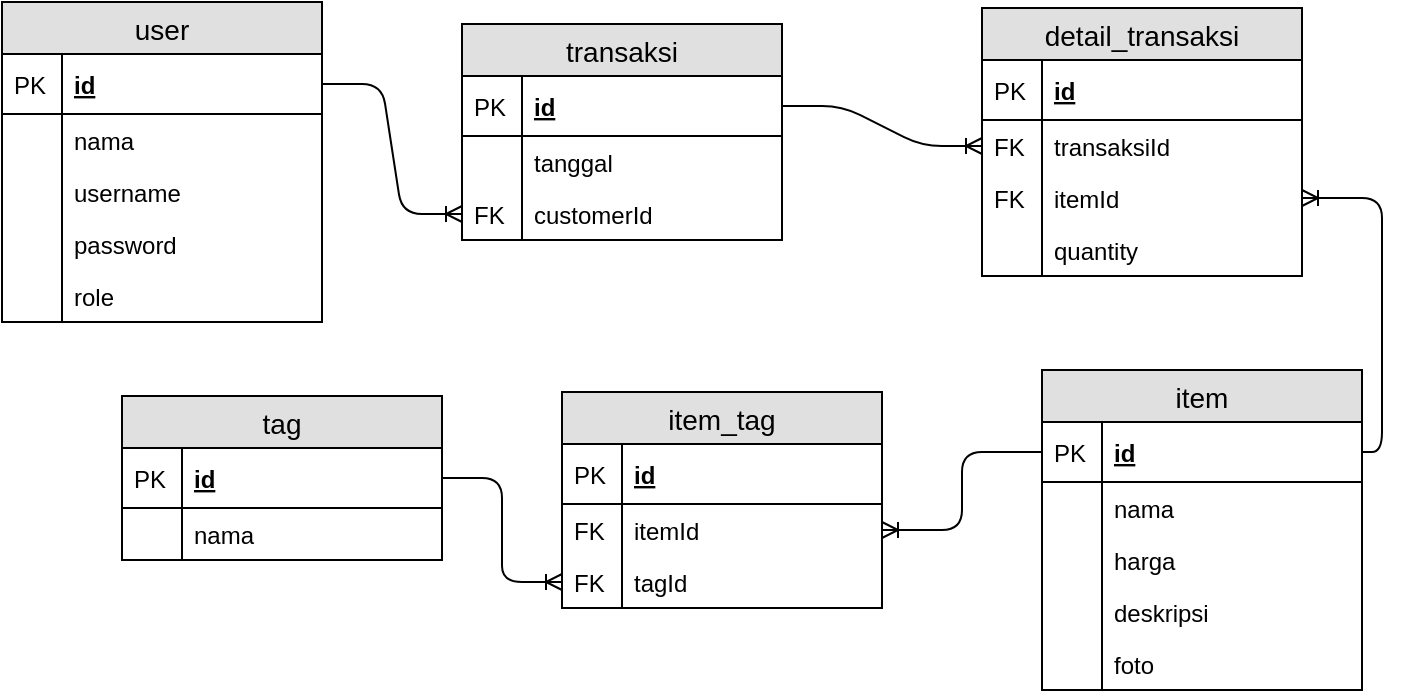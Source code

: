 <mxfile version="11.1.4" type="device"><diagram id="dbewll5GsbeiDzCyhmdd" name="Page-1"><mxGraphModel dx="801" dy="415" grid="1" gridSize="10" guides="1" tooltips="1" connect="1" arrows="1" fold="1" page="1" pageScale="1" pageWidth="850" pageHeight="1100" math="0" shadow="0"><root><mxCell id="0"/><mxCell id="1" parent="0"/><mxCell id="0t_CX3Ep8Rk2O3oKawiy-1" value="user" style="swimlane;fontStyle=0;childLayout=stackLayout;horizontal=1;startSize=26;fillColor=#e0e0e0;horizontalStack=0;resizeParent=1;resizeParentMax=0;resizeLast=0;collapsible=1;marginBottom=0;swimlaneFillColor=#ffffff;align=center;fontSize=14;" vertex="1" parent="1"><mxGeometry x="50" y="36" width="160" height="160" as="geometry"/></mxCell><mxCell id="0t_CX3Ep8Rk2O3oKawiy-2" value="id" style="shape=partialRectangle;top=0;left=0;right=0;bottom=1;align=left;verticalAlign=middle;fillColor=none;spacingLeft=34;spacingRight=4;overflow=hidden;rotatable=0;points=[[0,0.5],[1,0.5]];portConstraint=eastwest;dropTarget=0;fontStyle=5;fontSize=12;" vertex="1" parent="0t_CX3Ep8Rk2O3oKawiy-1"><mxGeometry y="26" width="160" height="30" as="geometry"/></mxCell><mxCell id="0t_CX3Ep8Rk2O3oKawiy-3" value="PK" style="shape=partialRectangle;top=0;left=0;bottom=0;fillColor=none;align=left;verticalAlign=middle;spacingLeft=4;spacingRight=4;overflow=hidden;rotatable=0;points=[];portConstraint=eastwest;part=1;fontSize=12;" vertex="1" connectable="0" parent="0t_CX3Ep8Rk2O3oKawiy-2"><mxGeometry width="30" height="30" as="geometry"/></mxCell><mxCell id="0t_CX3Ep8Rk2O3oKawiy-4" value="nama" style="shape=partialRectangle;top=0;left=0;right=0;bottom=0;align=left;verticalAlign=top;fillColor=none;spacingLeft=34;spacingRight=4;overflow=hidden;rotatable=0;points=[[0,0.5],[1,0.5]];portConstraint=eastwest;dropTarget=0;fontSize=12;" vertex="1" parent="0t_CX3Ep8Rk2O3oKawiy-1"><mxGeometry y="56" width="160" height="26" as="geometry"/></mxCell><mxCell id="0t_CX3Ep8Rk2O3oKawiy-5" value="" style="shape=partialRectangle;top=0;left=0;bottom=0;fillColor=none;align=left;verticalAlign=top;spacingLeft=4;spacingRight=4;overflow=hidden;rotatable=0;points=[];portConstraint=eastwest;part=1;fontSize=12;" vertex="1" connectable="0" parent="0t_CX3Ep8Rk2O3oKawiy-4"><mxGeometry width="30" height="26" as="geometry"/></mxCell><mxCell id="0t_CX3Ep8Rk2O3oKawiy-6" value="username" style="shape=partialRectangle;top=0;left=0;right=0;bottom=0;align=left;verticalAlign=top;fillColor=none;spacingLeft=34;spacingRight=4;overflow=hidden;rotatable=0;points=[[0,0.5],[1,0.5]];portConstraint=eastwest;dropTarget=0;fontSize=12;" vertex="1" parent="0t_CX3Ep8Rk2O3oKawiy-1"><mxGeometry y="82" width="160" height="26" as="geometry"/></mxCell><mxCell id="0t_CX3Ep8Rk2O3oKawiy-7" value="" style="shape=partialRectangle;top=0;left=0;bottom=0;fillColor=none;align=left;verticalAlign=top;spacingLeft=4;spacingRight=4;overflow=hidden;rotatable=0;points=[];portConstraint=eastwest;part=1;fontSize=12;" vertex="1" connectable="0" parent="0t_CX3Ep8Rk2O3oKawiy-6"><mxGeometry width="30" height="26" as="geometry"/></mxCell><mxCell id="0t_CX3Ep8Rk2O3oKawiy-8" value="password" style="shape=partialRectangle;top=0;left=0;right=0;bottom=0;align=left;verticalAlign=top;fillColor=none;spacingLeft=34;spacingRight=4;overflow=hidden;rotatable=0;points=[[0,0.5],[1,0.5]];portConstraint=eastwest;dropTarget=0;fontSize=12;" vertex="1" parent="0t_CX3Ep8Rk2O3oKawiy-1"><mxGeometry y="108" width="160" height="26" as="geometry"/></mxCell><mxCell id="0t_CX3Ep8Rk2O3oKawiy-9" value="" style="shape=partialRectangle;top=0;left=0;bottom=0;fillColor=none;align=left;verticalAlign=top;spacingLeft=4;spacingRight=4;overflow=hidden;rotatable=0;points=[];portConstraint=eastwest;part=1;fontSize=12;" vertex="1" connectable="0" parent="0t_CX3Ep8Rk2O3oKawiy-8"><mxGeometry width="30" height="26" as="geometry"/></mxCell><mxCell id="0t_CX3Ep8Rk2O3oKawiy-34" value="role" style="shape=partialRectangle;top=0;left=0;right=0;bottom=0;align=left;verticalAlign=top;fillColor=none;spacingLeft=34;spacingRight=4;overflow=hidden;rotatable=0;points=[[0,0.5],[1,0.5]];portConstraint=eastwest;dropTarget=0;fontSize=12;" vertex="1" parent="0t_CX3Ep8Rk2O3oKawiy-1"><mxGeometry y="134" width="160" height="26" as="geometry"/></mxCell><mxCell id="0t_CX3Ep8Rk2O3oKawiy-35" value="" style="shape=partialRectangle;top=0;left=0;bottom=0;fillColor=none;align=left;verticalAlign=top;spacingLeft=4;spacingRight=4;overflow=hidden;rotatable=0;points=[];portConstraint=eastwest;part=1;fontSize=12;" vertex="1" connectable="0" parent="0t_CX3Ep8Rk2O3oKawiy-34"><mxGeometry width="30" height="26" as="geometry"/></mxCell><mxCell id="0t_CX3Ep8Rk2O3oKawiy-12" value="item" style="swimlane;fontStyle=0;childLayout=stackLayout;horizontal=1;startSize=26;fillColor=#e0e0e0;horizontalStack=0;resizeParent=1;resizeParentMax=0;resizeLast=0;collapsible=1;marginBottom=0;swimlaneFillColor=#ffffff;align=center;fontSize=14;" vertex="1" parent="1"><mxGeometry x="570" y="220" width="160" height="160" as="geometry"/></mxCell><mxCell id="0t_CX3Ep8Rk2O3oKawiy-13" value="id" style="shape=partialRectangle;top=0;left=0;right=0;bottom=1;align=left;verticalAlign=middle;fillColor=none;spacingLeft=34;spacingRight=4;overflow=hidden;rotatable=0;points=[[0,0.5],[1,0.5]];portConstraint=eastwest;dropTarget=0;fontStyle=5;fontSize=12;" vertex="1" parent="0t_CX3Ep8Rk2O3oKawiy-12"><mxGeometry y="26" width="160" height="30" as="geometry"/></mxCell><mxCell id="0t_CX3Ep8Rk2O3oKawiy-14" value="PK" style="shape=partialRectangle;top=0;left=0;bottom=0;fillColor=none;align=left;verticalAlign=middle;spacingLeft=4;spacingRight=4;overflow=hidden;rotatable=0;points=[];portConstraint=eastwest;part=1;fontSize=12;" vertex="1" connectable="0" parent="0t_CX3Ep8Rk2O3oKawiy-13"><mxGeometry width="30" height="30" as="geometry"/></mxCell><mxCell id="0t_CX3Ep8Rk2O3oKawiy-15" value="nama" style="shape=partialRectangle;top=0;left=0;right=0;bottom=0;align=left;verticalAlign=top;fillColor=none;spacingLeft=34;spacingRight=4;overflow=hidden;rotatable=0;points=[[0,0.5],[1,0.5]];portConstraint=eastwest;dropTarget=0;fontSize=12;" vertex="1" parent="0t_CX3Ep8Rk2O3oKawiy-12"><mxGeometry y="56" width="160" height="26" as="geometry"/></mxCell><mxCell id="0t_CX3Ep8Rk2O3oKawiy-16" value="" style="shape=partialRectangle;top=0;left=0;bottom=0;fillColor=none;align=left;verticalAlign=top;spacingLeft=4;spacingRight=4;overflow=hidden;rotatable=0;points=[];portConstraint=eastwest;part=1;fontSize=12;" vertex="1" connectable="0" parent="0t_CX3Ep8Rk2O3oKawiy-15"><mxGeometry width="30" height="26" as="geometry"/></mxCell><mxCell id="0t_CX3Ep8Rk2O3oKawiy-17" value="harga" style="shape=partialRectangle;top=0;left=0;right=0;bottom=0;align=left;verticalAlign=top;fillColor=none;spacingLeft=34;spacingRight=4;overflow=hidden;rotatable=0;points=[[0,0.5],[1,0.5]];portConstraint=eastwest;dropTarget=0;fontSize=12;" vertex="1" parent="0t_CX3Ep8Rk2O3oKawiy-12"><mxGeometry y="82" width="160" height="26" as="geometry"/></mxCell><mxCell id="0t_CX3Ep8Rk2O3oKawiy-18" value="" style="shape=partialRectangle;top=0;left=0;bottom=0;fillColor=none;align=left;verticalAlign=top;spacingLeft=4;spacingRight=4;overflow=hidden;rotatable=0;points=[];portConstraint=eastwest;part=1;fontSize=12;" vertex="1" connectable="0" parent="0t_CX3Ep8Rk2O3oKawiy-17"><mxGeometry width="30" height="26" as="geometry"/></mxCell><mxCell id="0t_CX3Ep8Rk2O3oKawiy-19" value="deskripsi" style="shape=partialRectangle;top=0;left=0;right=0;bottom=0;align=left;verticalAlign=top;fillColor=none;spacingLeft=34;spacingRight=4;overflow=hidden;rotatable=0;points=[[0,0.5],[1,0.5]];portConstraint=eastwest;dropTarget=0;fontSize=12;" vertex="1" parent="0t_CX3Ep8Rk2O3oKawiy-12"><mxGeometry y="108" width="160" height="26" as="geometry"/></mxCell><mxCell id="0t_CX3Ep8Rk2O3oKawiy-20" value="" style="shape=partialRectangle;top=0;left=0;bottom=0;fillColor=none;align=left;verticalAlign=top;spacingLeft=4;spacingRight=4;overflow=hidden;rotatable=0;points=[];portConstraint=eastwest;part=1;fontSize=12;" vertex="1" connectable="0" parent="0t_CX3Ep8Rk2O3oKawiy-19"><mxGeometry width="30" height="26" as="geometry"/></mxCell><mxCell id="0t_CX3Ep8Rk2O3oKawiy-36" value="foto" style="shape=partialRectangle;top=0;left=0;right=0;bottom=0;align=left;verticalAlign=top;fillColor=none;spacingLeft=34;spacingRight=4;overflow=hidden;rotatable=0;points=[[0,0.5],[1,0.5]];portConstraint=eastwest;dropTarget=0;fontSize=12;" vertex="1" parent="0t_CX3Ep8Rk2O3oKawiy-12"><mxGeometry y="134" width="160" height="26" as="geometry"/></mxCell><mxCell id="0t_CX3Ep8Rk2O3oKawiy-37" value="" style="shape=partialRectangle;top=0;left=0;bottom=0;fillColor=none;align=left;verticalAlign=top;spacingLeft=4;spacingRight=4;overflow=hidden;rotatable=0;points=[];portConstraint=eastwest;part=1;fontSize=12;" vertex="1" connectable="0" parent="0t_CX3Ep8Rk2O3oKawiy-36"><mxGeometry width="30" height="26" as="geometry"/></mxCell><mxCell id="0t_CX3Ep8Rk2O3oKawiy-23" value="tag" style="swimlane;fontStyle=0;childLayout=stackLayout;horizontal=1;startSize=26;fillColor=#e0e0e0;horizontalStack=0;resizeParent=1;resizeParentMax=0;resizeLast=0;collapsible=1;marginBottom=0;swimlaneFillColor=#ffffff;align=center;fontSize=14;" vertex="1" parent="1"><mxGeometry x="110" y="233" width="160" height="82" as="geometry"/></mxCell><mxCell id="0t_CX3Ep8Rk2O3oKawiy-24" value="id" style="shape=partialRectangle;top=0;left=0;right=0;bottom=1;align=left;verticalAlign=middle;fillColor=none;spacingLeft=34;spacingRight=4;overflow=hidden;rotatable=0;points=[[0,0.5],[1,0.5]];portConstraint=eastwest;dropTarget=0;fontStyle=5;fontSize=12;" vertex="1" parent="0t_CX3Ep8Rk2O3oKawiy-23"><mxGeometry y="26" width="160" height="30" as="geometry"/></mxCell><mxCell id="0t_CX3Ep8Rk2O3oKawiy-25" value="PK" style="shape=partialRectangle;top=0;left=0;bottom=0;fillColor=none;align=left;verticalAlign=middle;spacingLeft=4;spacingRight=4;overflow=hidden;rotatable=0;points=[];portConstraint=eastwest;part=1;fontSize=12;" vertex="1" connectable="0" parent="0t_CX3Ep8Rk2O3oKawiy-24"><mxGeometry width="30" height="30" as="geometry"/></mxCell><mxCell id="0t_CX3Ep8Rk2O3oKawiy-26" value="nama" style="shape=partialRectangle;top=0;left=0;right=0;bottom=0;align=left;verticalAlign=top;fillColor=none;spacingLeft=34;spacingRight=4;overflow=hidden;rotatable=0;points=[[0,0.5],[1,0.5]];portConstraint=eastwest;dropTarget=0;fontSize=12;" vertex="1" parent="0t_CX3Ep8Rk2O3oKawiy-23"><mxGeometry y="56" width="160" height="26" as="geometry"/></mxCell><mxCell id="0t_CX3Ep8Rk2O3oKawiy-27" value="" style="shape=partialRectangle;top=0;left=0;bottom=0;fillColor=none;align=left;verticalAlign=top;spacingLeft=4;spacingRight=4;overflow=hidden;rotatable=0;points=[];portConstraint=eastwest;part=1;fontSize=12;" vertex="1" connectable="0" parent="0t_CX3Ep8Rk2O3oKawiy-26"><mxGeometry width="30" height="26" as="geometry"/></mxCell><mxCell id="0t_CX3Ep8Rk2O3oKawiy-38" value="item_tag" style="swimlane;fontStyle=0;childLayout=stackLayout;horizontal=1;startSize=26;fillColor=#e0e0e0;horizontalStack=0;resizeParent=1;resizeParentMax=0;resizeLast=0;collapsible=1;marginBottom=0;swimlaneFillColor=#ffffff;align=center;fontSize=14;" vertex="1" parent="1"><mxGeometry x="330" y="231" width="160" height="108" as="geometry"/></mxCell><mxCell id="0t_CX3Ep8Rk2O3oKawiy-39" value="id" style="shape=partialRectangle;top=0;left=0;right=0;bottom=1;align=left;verticalAlign=middle;fillColor=none;spacingLeft=34;spacingRight=4;overflow=hidden;rotatable=0;points=[[0,0.5],[1,0.5]];portConstraint=eastwest;dropTarget=0;fontStyle=5;fontSize=12;" vertex="1" parent="0t_CX3Ep8Rk2O3oKawiy-38"><mxGeometry y="26" width="160" height="30" as="geometry"/></mxCell><mxCell id="0t_CX3Ep8Rk2O3oKawiy-40" value="PK" style="shape=partialRectangle;top=0;left=0;bottom=0;fillColor=none;align=left;verticalAlign=middle;spacingLeft=4;spacingRight=4;overflow=hidden;rotatable=0;points=[];portConstraint=eastwest;part=1;fontSize=12;" vertex="1" connectable="0" parent="0t_CX3Ep8Rk2O3oKawiy-39"><mxGeometry width="30" height="30" as="geometry"/></mxCell><mxCell id="0t_CX3Ep8Rk2O3oKawiy-41" value="itemId" style="shape=partialRectangle;top=0;left=0;right=0;bottom=0;align=left;verticalAlign=top;fillColor=none;spacingLeft=34;spacingRight=4;overflow=hidden;rotatable=0;points=[[0,0.5],[1,0.5]];portConstraint=eastwest;dropTarget=0;fontSize=12;" vertex="1" parent="0t_CX3Ep8Rk2O3oKawiy-38"><mxGeometry y="56" width="160" height="26" as="geometry"/></mxCell><mxCell id="0t_CX3Ep8Rk2O3oKawiy-42" value="FK" style="shape=partialRectangle;top=0;left=0;bottom=0;fillColor=none;align=left;verticalAlign=top;spacingLeft=4;spacingRight=4;overflow=hidden;rotatable=0;points=[];portConstraint=eastwest;part=1;fontSize=12;" vertex="1" connectable="0" parent="0t_CX3Ep8Rk2O3oKawiy-41"><mxGeometry width="30" height="26" as="geometry"/></mxCell><mxCell id="0t_CX3Ep8Rk2O3oKawiy-43" value="tagId" style="shape=partialRectangle;top=0;left=0;right=0;bottom=0;align=left;verticalAlign=top;fillColor=none;spacingLeft=34;spacingRight=4;overflow=hidden;rotatable=0;points=[[0,0.5],[1,0.5]];portConstraint=eastwest;dropTarget=0;fontSize=12;" vertex="1" parent="0t_CX3Ep8Rk2O3oKawiy-38"><mxGeometry y="82" width="160" height="26" as="geometry"/></mxCell><mxCell id="0t_CX3Ep8Rk2O3oKawiy-44" value="FK" style="shape=partialRectangle;top=0;left=0;bottom=0;fillColor=none;align=left;verticalAlign=top;spacingLeft=4;spacingRight=4;overflow=hidden;rotatable=0;points=[];portConstraint=eastwest;part=1;fontSize=12;" vertex="1" connectable="0" parent="0t_CX3Ep8Rk2O3oKawiy-43"><mxGeometry width="30" height="26" as="geometry"/></mxCell><mxCell id="0t_CX3Ep8Rk2O3oKawiy-49" value="detail_transaksi" style="swimlane;fontStyle=0;childLayout=stackLayout;horizontal=1;startSize=26;fillColor=#e0e0e0;horizontalStack=0;resizeParent=1;resizeParentMax=0;resizeLast=0;collapsible=1;marginBottom=0;swimlaneFillColor=#ffffff;align=center;fontSize=14;" vertex="1" parent="1"><mxGeometry x="540" y="39" width="160" height="134" as="geometry"/></mxCell><mxCell id="0t_CX3Ep8Rk2O3oKawiy-50" value="id" style="shape=partialRectangle;top=0;left=0;right=0;bottom=1;align=left;verticalAlign=middle;fillColor=none;spacingLeft=34;spacingRight=4;overflow=hidden;rotatable=0;points=[[0,0.5],[1,0.5]];portConstraint=eastwest;dropTarget=0;fontStyle=5;fontSize=12;" vertex="1" parent="0t_CX3Ep8Rk2O3oKawiy-49"><mxGeometry y="26" width="160" height="30" as="geometry"/></mxCell><mxCell id="0t_CX3Ep8Rk2O3oKawiy-51" value="PK" style="shape=partialRectangle;top=0;left=0;bottom=0;fillColor=none;align=left;verticalAlign=middle;spacingLeft=4;spacingRight=4;overflow=hidden;rotatable=0;points=[];portConstraint=eastwest;part=1;fontSize=12;" vertex="1" connectable="0" parent="0t_CX3Ep8Rk2O3oKawiy-50"><mxGeometry width="30" height="30" as="geometry"/></mxCell><mxCell id="0t_CX3Ep8Rk2O3oKawiy-52" value="transaksiId" style="shape=partialRectangle;top=0;left=0;right=0;bottom=0;align=left;verticalAlign=top;fillColor=none;spacingLeft=34;spacingRight=4;overflow=hidden;rotatable=0;points=[[0,0.5],[1,0.5]];portConstraint=eastwest;dropTarget=0;fontSize=12;" vertex="1" parent="0t_CX3Ep8Rk2O3oKawiy-49"><mxGeometry y="56" width="160" height="26" as="geometry"/></mxCell><mxCell id="0t_CX3Ep8Rk2O3oKawiy-53" value="FK" style="shape=partialRectangle;top=0;left=0;bottom=0;fillColor=none;align=left;verticalAlign=top;spacingLeft=4;spacingRight=4;overflow=hidden;rotatable=0;points=[];portConstraint=eastwest;part=1;fontSize=12;" vertex="1" connectable="0" parent="0t_CX3Ep8Rk2O3oKawiy-52"><mxGeometry width="30" height="26" as="geometry"/></mxCell><mxCell id="0t_CX3Ep8Rk2O3oKawiy-54" value="itemId" style="shape=partialRectangle;top=0;left=0;right=0;bottom=0;align=left;verticalAlign=top;fillColor=none;spacingLeft=34;spacingRight=4;overflow=hidden;rotatable=0;points=[[0,0.5],[1,0.5]];portConstraint=eastwest;dropTarget=0;fontSize=12;" vertex="1" parent="0t_CX3Ep8Rk2O3oKawiy-49"><mxGeometry y="82" width="160" height="26" as="geometry"/></mxCell><mxCell id="0t_CX3Ep8Rk2O3oKawiy-55" value="FK" style="shape=partialRectangle;top=0;left=0;bottom=0;fillColor=none;align=left;verticalAlign=top;spacingLeft=4;spacingRight=4;overflow=hidden;rotatable=0;points=[];portConstraint=eastwest;part=1;fontSize=12;" vertex="1" connectable="0" parent="0t_CX3Ep8Rk2O3oKawiy-54"><mxGeometry width="30" height="26" as="geometry"/></mxCell><mxCell id="0t_CX3Ep8Rk2O3oKawiy-56" value="quantity" style="shape=partialRectangle;top=0;left=0;right=0;bottom=0;align=left;verticalAlign=top;fillColor=none;spacingLeft=34;spacingRight=4;overflow=hidden;rotatable=0;points=[[0,0.5],[1,0.5]];portConstraint=eastwest;dropTarget=0;fontSize=12;" vertex="1" parent="0t_CX3Ep8Rk2O3oKawiy-49"><mxGeometry y="108" width="160" height="26" as="geometry"/></mxCell><mxCell id="0t_CX3Ep8Rk2O3oKawiy-57" value="" style="shape=partialRectangle;top=0;left=0;bottom=0;fillColor=none;align=left;verticalAlign=top;spacingLeft=4;spacingRight=4;overflow=hidden;rotatable=0;points=[];portConstraint=eastwest;part=1;fontSize=12;" vertex="1" connectable="0" parent="0t_CX3Ep8Rk2O3oKawiy-56"><mxGeometry width="30" height="26" as="geometry"/></mxCell><mxCell id="0t_CX3Ep8Rk2O3oKawiy-60" value="transaksi" style="swimlane;fontStyle=0;childLayout=stackLayout;horizontal=1;startSize=26;fillColor=#e0e0e0;horizontalStack=0;resizeParent=1;resizeParentMax=0;resizeLast=0;collapsible=1;marginBottom=0;swimlaneFillColor=#ffffff;align=center;fontSize=14;" vertex="1" parent="1"><mxGeometry x="280" y="47" width="160" height="108" as="geometry"/></mxCell><mxCell id="0t_CX3Ep8Rk2O3oKawiy-61" value="id" style="shape=partialRectangle;top=0;left=0;right=0;bottom=1;align=left;verticalAlign=middle;fillColor=none;spacingLeft=34;spacingRight=4;overflow=hidden;rotatable=0;points=[[0,0.5],[1,0.5]];portConstraint=eastwest;dropTarget=0;fontStyle=5;fontSize=12;" vertex="1" parent="0t_CX3Ep8Rk2O3oKawiy-60"><mxGeometry y="26" width="160" height="30" as="geometry"/></mxCell><mxCell id="0t_CX3Ep8Rk2O3oKawiy-62" value="PK" style="shape=partialRectangle;top=0;left=0;bottom=0;fillColor=none;align=left;verticalAlign=middle;spacingLeft=4;spacingRight=4;overflow=hidden;rotatable=0;points=[];portConstraint=eastwest;part=1;fontSize=12;" vertex="1" connectable="0" parent="0t_CX3Ep8Rk2O3oKawiy-61"><mxGeometry width="30" height="30" as="geometry"/></mxCell><mxCell id="0t_CX3Ep8Rk2O3oKawiy-63" value="tanggal" style="shape=partialRectangle;top=0;left=0;right=0;bottom=0;align=left;verticalAlign=top;fillColor=none;spacingLeft=34;spacingRight=4;overflow=hidden;rotatable=0;points=[[0,0.5],[1,0.5]];portConstraint=eastwest;dropTarget=0;fontSize=12;" vertex="1" parent="0t_CX3Ep8Rk2O3oKawiy-60"><mxGeometry y="56" width="160" height="26" as="geometry"/></mxCell><mxCell id="0t_CX3Ep8Rk2O3oKawiy-64" value="" style="shape=partialRectangle;top=0;left=0;bottom=0;fillColor=none;align=left;verticalAlign=top;spacingLeft=4;spacingRight=4;overflow=hidden;rotatable=0;points=[];portConstraint=eastwest;part=1;fontSize=12;" vertex="1" connectable="0" parent="0t_CX3Ep8Rk2O3oKawiy-63"><mxGeometry width="30" height="26" as="geometry"/></mxCell><mxCell id="0t_CX3Ep8Rk2O3oKawiy-65" value="customerId" style="shape=partialRectangle;top=0;left=0;right=0;bottom=0;align=left;verticalAlign=top;fillColor=none;spacingLeft=34;spacingRight=4;overflow=hidden;rotatable=0;points=[[0,0.5],[1,0.5]];portConstraint=eastwest;dropTarget=0;fontSize=12;" vertex="1" parent="0t_CX3Ep8Rk2O3oKawiy-60"><mxGeometry y="82" width="160" height="26" as="geometry"/></mxCell><mxCell id="0t_CX3Ep8Rk2O3oKawiy-66" value="FK" style="shape=partialRectangle;top=0;left=0;bottom=0;fillColor=none;align=left;verticalAlign=top;spacingLeft=4;spacingRight=4;overflow=hidden;rotatable=0;points=[];portConstraint=eastwest;part=1;fontSize=12;" vertex="1" connectable="0" parent="0t_CX3Ep8Rk2O3oKawiy-65"><mxGeometry width="30" height="26" as="geometry"/></mxCell><mxCell id="0t_CX3Ep8Rk2O3oKawiy-71" value="" style="edgeStyle=entityRelationEdgeStyle;fontSize=12;html=1;endArrow=ERoneToMany;exitX=1;exitY=0.5;exitDx=0;exitDy=0;entryX=0;entryY=0.5;entryDx=0;entryDy=0;" edge="1" parent="1" source="0t_CX3Ep8Rk2O3oKawiy-2" target="0t_CX3Ep8Rk2O3oKawiy-65"><mxGeometry width="100" height="100" relative="1" as="geometry"><mxPoint x="225" y="260" as="sourcePoint"/><mxPoint x="325" y="160" as="targetPoint"/></mxGeometry></mxCell><mxCell id="0t_CX3Ep8Rk2O3oKawiy-72" value="" style="edgeStyle=entityRelationEdgeStyle;fontSize=12;html=1;endArrow=ERoneToMany;entryX=0;entryY=0.5;entryDx=0;entryDy=0;exitX=1;exitY=0.5;exitDx=0;exitDy=0;" edge="1" parent="1" source="0t_CX3Ep8Rk2O3oKawiy-61" target="0t_CX3Ep8Rk2O3oKawiy-52"><mxGeometry width="100" height="100" relative="1" as="geometry"><mxPoint x="390" y="249.5" as="sourcePoint"/><mxPoint x="490" y="149.5" as="targetPoint"/></mxGeometry></mxCell><mxCell id="0t_CX3Ep8Rk2O3oKawiy-73" value="" style="edgeStyle=orthogonalEdgeStyle;fontSize=12;html=1;endArrow=ERoneToMany;entryX=1;entryY=0.5;entryDx=0;entryDy=0;exitX=1;exitY=0.5;exitDx=0;exitDy=0;" edge="1" parent="1" source="0t_CX3Ep8Rk2O3oKawiy-13" target="0t_CX3Ep8Rk2O3oKawiy-54"><mxGeometry width="100" height="100" relative="1" as="geometry"><mxPoint x="425" y="236.5" as="sourcePoint"/><mxPoint x="525" y="136.5" as="targetPoint"/></mxGeometry></mxCell><mxCell id="0t_CX3Ep8Rk2O3oKawiy-74" value="" style="edgeStyle=orthogonalEdgeStyle;fontSize=12;html=1;endArrow=ERoneToMany;entryX=1;entryY=0.5;entryDx=0;entryDy=0;exitX=0;exitY=0.5;exitDx=0;exitDy=0;" edge="1" parent="1" source="0t_CX3Ep8Rk2O3oKawiy-13" target="0t_CX3Ep8Rk2O3oKawiy-41"><mxGeometry width="100" height="100" relative="1" as="geometry"><mxPoint x="520" y="340" as="sourcePoint"/><mxPoint x="500" y="186" as="targetPoint"/></mxGeometry></mxCell><mxCell id="0t_CX3Ep8Rk2O3oKawiy-75" value="" style="edgeStyle=entityRelationEdgeStyle;fontSize=12;html=1;endArrow=ERoneToMany;exitX=1;exitY=0.5;exitDx=0;exitDy=0;entryX=0;entryY=0.5;entryDx=0;entryDy=0;" edge="1" parent="1" source="0t_CX3Ep8Rk2O3oKawiy-24" target="0t_CX3Ep8Rk2O3oKawiy-43"><mxGeometry width="100" height="100" relative="1" as="geometry"><mxPoint x="40" y="530" as="sourcePoint"/><mxPoint x="140" y="430" as="targetPoint"/></mxGeometry></mxCell></root></mxGraphModel></diagram></mxfile>